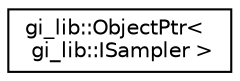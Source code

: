 digraph "Graphical Class Hierarchy"
{
  edge [fontname="Helvetica",fontsize="10",labelfontname="Helvetica",labelfontsize="10"];
  node [fontname="Helvetica",fontsize="10",shape=record];
  rankdir="LR";
  Node1 [label="gi_lib::ObjectPtr\<\l gi_lib::ISampler \>",height=0.2,width=0.4,color="black", fillcolor="white", style="filled",URL="$classgi__lib_1_1_object_ptr.html"];
}
